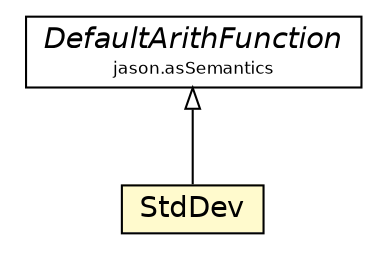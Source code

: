 #!/usr/local/bin/dot
#
# Class diagram 
# Generated by UMLGraph version 5.1 (http://www.umlgraph.org/)
#

digraph G {
	edge [fontname="Helvetica",fontsize=10,labelfontname="Helvetica",labelfontsize=10];
	node [fontname="Helvetica",fontsize=10,shape=plaintext];
	nodesep=0.25;
	ranksep=0.5;
	// jason.asSemantics.DefaultArithFunction
	c33478 [label=<<table title="jason.asSemantics.DefaultArithFunction" border="0" cellborder="1" cellspacing="0" cellpadding="2" port="p" href="../asSemantics/DefaultArithFunction.html">
		<tr><td><table border="0" cellspacing="0" cellpadding="1">
<tr><td align="center" balign="center"><font face="Helvetica-Oblique"> DefaultArithFunction </font></td></tr>
<tr><td align="center" balign="center"><font point-size="8.0"> jason.asSemantics </font></td></tr>
		</table></td></tr>
		</table>>, fontname="Helvetica", fontcolor="black", fontsize=14.0];
	// jason.functions.StdDev
	c33567 [label=<<table title="jason.functions.StdDev" border="0" cellborder="1" cellspacing="0" cellpadding="2" port="p" bgcolor="lemonChiffon" href="./StdDev.html">
		<tr><td><table border="0" cellspacing="0" cellpadding="1">
<tr><td align="center" balign="center"> StdDev </td></tr>
		</table></td></tr>
		</table>>, fontname="Helvetica", fontcolor="black", fontsize=14.0];
	//jason.functions.StdDev extends jason.asSemantics.DefaultArithFunction
	c33478:p -> c33567:p [dir=back,arrowtail=empty];
}

